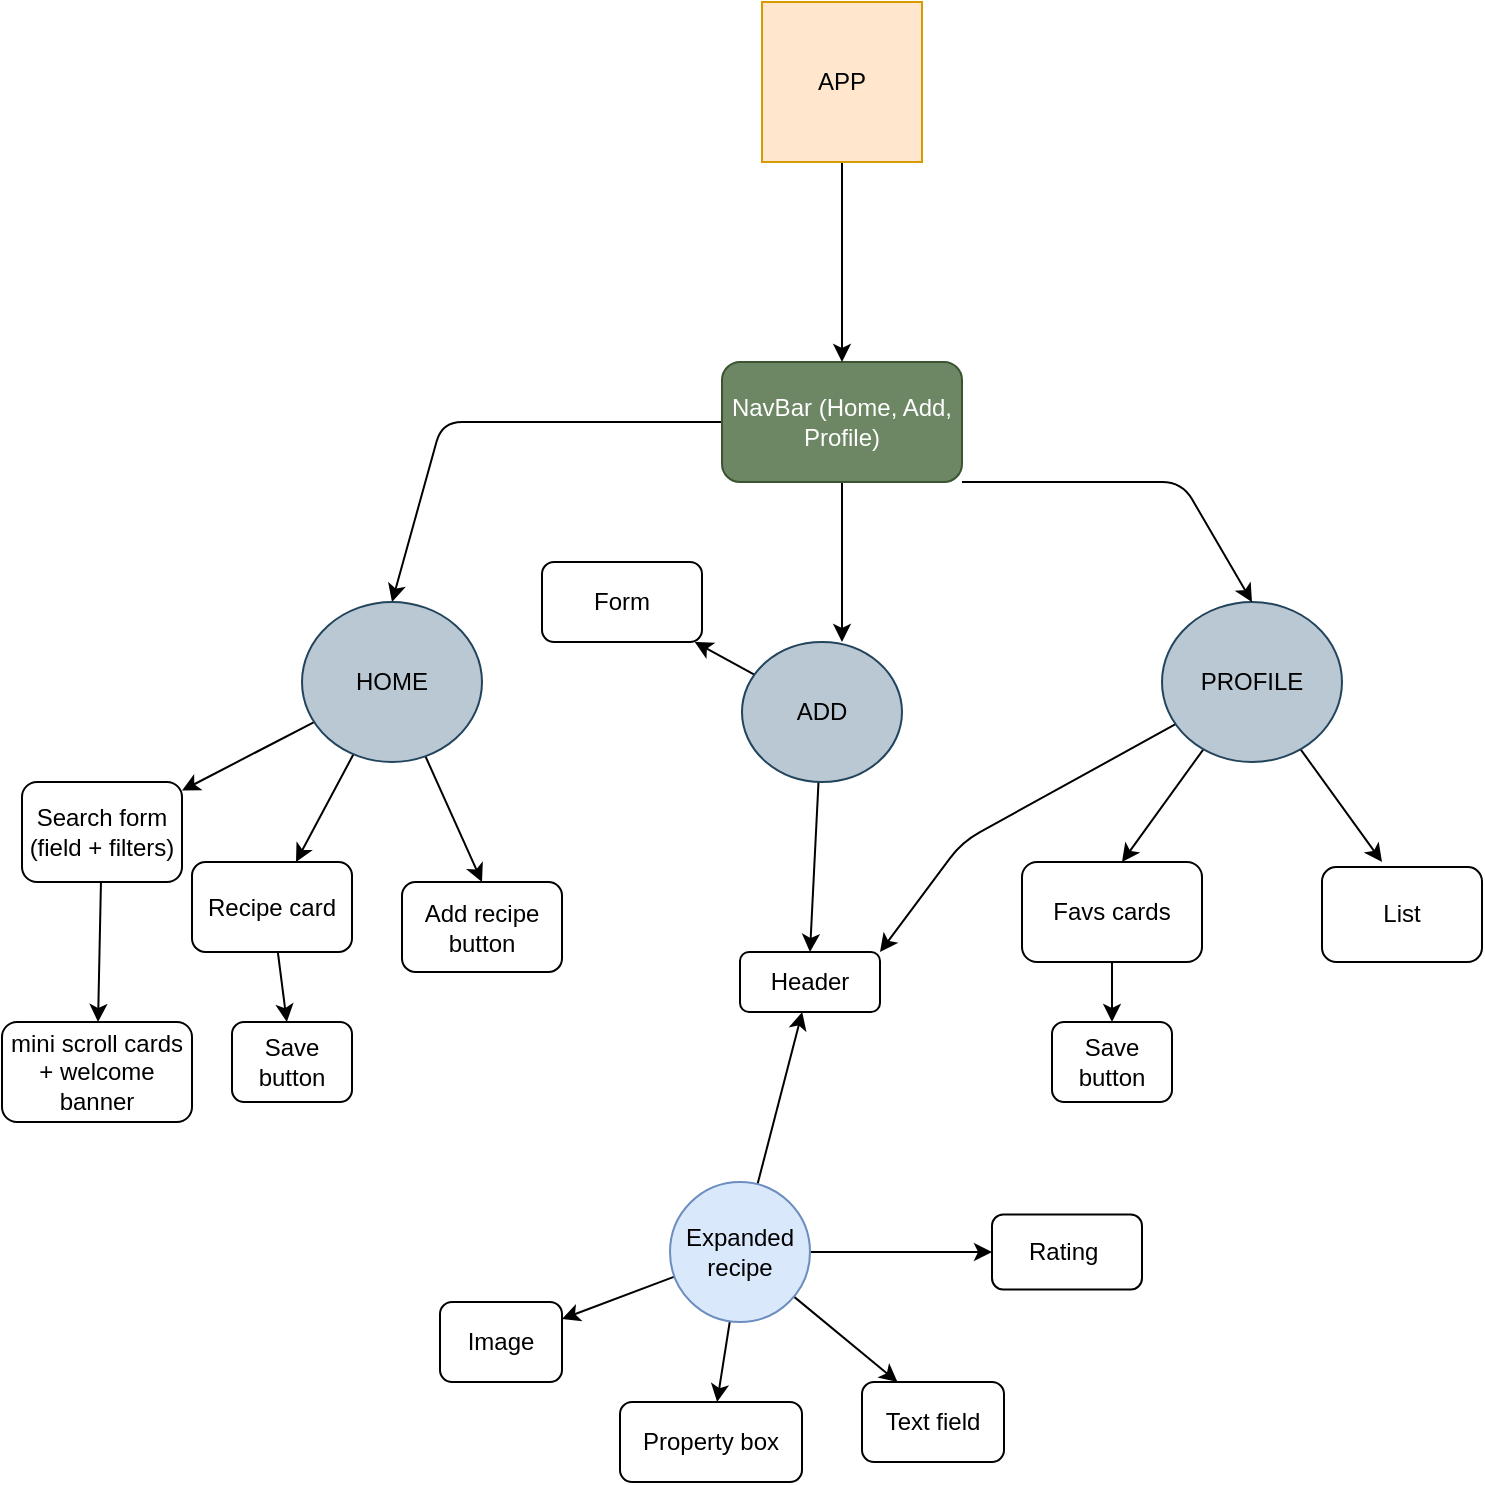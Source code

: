 <mxfile>
    <diagram id="9n9qyXFvGuZb9fjP0_V7" name="Page-1">
        <mxGraphModel dx="802" dy="1765" grid="1" gridSize="10" guides="1" tooltips="1" connect="1" arrows="1" fold="1" page="1" pageScale="1" pageWidth="827" pageHeight="1169" math="0" shadow="0">
            <root>
                <mxCell id="0"/>
                <mxCell id="1" parent="0"/>
                <mxCell id="3" style="edgeStyle=none;html=1;entryX=0.5;entryY=0;entryDx=0;entryDy=0;" edge="1" parent="1" source="2" target="8">
                    <mxGeometry relative="1" as="geometry">
                        <mxPoint x="310" y="260" as="targetPoint"/>
                        <Array as="points">
                            <mxPoint x="230" y="160"/>
                        </Array>
                    </mxGeometry>
                </mxCell>
                <mxCell id="7" style="edgeStyle=none;html=1;" edge="1" parent="1" source="2">
                    <mxGeometry relative="1" as="geometry">
                        <mxPoint x="430" y="270" as="targetPoint"/>
                    </mxGeometry>
                </mxCell>
                <mxCell id="2" value="NavBar (Home, Add, Profile)" style="rounded=1;whiteSpace=wrap;html=1;fillColor=#6d8764;strokeColor=#3A5431;fontColor=#ffffff;" vertex="1" parent="1">
                    <mxGeometry x="370" y="130" width="120" height="60" as="geometry"/>
                </mxCell>
                <mxCell id="6" style="edgeStyle=none;html=1;" edge="1" parent="1" source="5" target="2">
                    <mxGeometry relative="1" as="geometry"/>
                </mxCell>
                <mxCell id="5" value="&lt;font color=&quot;#000000&quot;&gt;APP&lt;/font&gt;" style="whiteSpace=wrap;html=1;aspect=fixed;fillColor=#ffe6cc;strokeColor=#d79b00;" vertex="1" parent="1">
                    <mxGeometry x="390" y="-50" width="80" height="80" as="geometry"/>
                </mxCell>
                <mxCell id="13" style="edgeStyle=none;html=1;" edge="1" parent="1" source="8" target="14">
                    <mxGeometry relative="1" as="geometry">
                        <mxPoint x="130" y="400" as="targetPoint"/>
                    </mxGeometry>
                </mxCell>
                <mxCell id="15" style="edgeStyle=none;html=1;" edge="1" parent="1" source="8" target="16">
                    <mxGeometry relative="1" as="geometry">
                        <mxPoint x="210" y="390" as="targetPoint"/>
                    </mxGeometry>
                </mxCell>
                <mxCell id="20" style="edgeStyle=none;html=1;entryX=0.5;entryY=0;entryDx=0;entryDy=0;" edge="1" parent="1" source="8" target="19">
                    <mxGeometry relative="1" as="geometry"/>
                </mxCell>
                <mxCell id="8" value="&lt;font color=&quot;#000000&quot;&gt;HOME&lt;/font&gt;" style="ellipse;whiteSpace=wrap;html=1;fillColor=#bac8d3;strokeColor=#23445d;" vertex="1" parent="1">
                    <mxGeometry x="160" y="250" width="90" height="80" as="geometry"/>
                </mxCell>
                <mxCell id="21" style="edgeStyle=none;html=1;" edge="1" parent="1" source="10" target="22">
                    <mxGeometry relative="1" as="geometry">
                        <mxPoint x="430" y="420" as="targetPoint"/>
                    </mxGeometry>
                </mxCell>
                <mxCell id="36" style="edgeStyle=none;html=1;entryX=0.5;entryY=0;entryDx=0;entryDy=0;" edge="1" parent="1" source="10" target="34">
                    <mxGeometry relative="1" as="geometry"/>
                </mxCell>
                <mxCell id="10" value="&lt;font color=&quot;#000000&quot;&gt;ADD&lt;/font&gt;" style="ellipse;whiteSpace=wrap;html=1;fillColor=#bac8d3;strokeColor=#23445d;" vertex="1" parent="1">
                    <mxGeometry x="380" y="270" width="80" height="70" as="geometry"/>
                </mxCell>
                <mxCell id="23" style="edgeStyle=none;html=1;" edge="1" parent="1" source="11">
                    <mxGeometry relative="1" as="geometry">
                        <mxPoint x="570" y="380" as="targetPoint"/>
                    </mxGeometry>
                </mxCell>
                <mxCell id="26" style="edgeStyle=none;html=1;" edge="1" parent="1" source="11">
                    <mxGeometry relative="1" as="geometry">
                        <mxPoint x="700" y="380" as="targetPoint"/>
                    </mxGeometry>
                </mxCell>
                <mxCell id="37" style="edgeStyle=none;html=1;entryX=1;entryY=0;entryDx=0;entryDy=0;" edge="1" parent="1" source="11" target="34">
                    <mxGeometry relative="1" as="geometry">
                        <Array as="points">
                            <mxPoint x="490" y="370"/>
                        </Array>
                    </mxGeometry>
                </mxCell>
                <mxCell id="11" value="&lt;font color=&quot;#000000&quot;&gt;PROFILE&lt;/font&gt;" style="ellipse;whiteSpace=wrap;html=1;fillColor=#bac8d3;strokeColor=#23445d;" vertex="1" parent="1">
                    <mxGeometry x="590" y="250" width="90" height="80" as="geometry"/>
                </mxCell>
                <mxCell id="12" style="edgeStyle=none;html=1;entryX=0.5;entryY=0;entryDx=0;entryDy=0;" edge="1" parent="1" target="11">
                    <mxGeometry relative="1" as="geometry">
                        <mxPoint x="630" y="295.45" as="targetPoint"/>
                        <mxPoint x="490" y="189.995" as="sourcePoint"/>
                        <Array as="points">
                            <mxPoint x="600" y="190"/>
                        </Array>
                    </mxGeometry>
                </mxCell>
                <mxCell id="17" style="edgeStyle=none;html=1;" edge="1" parent="1" source="14" target="18">
                    <mxGeometry relative="1" as="geometry">
                        <mxPoint x="70" y="480" as="targetPoint"/>
                    </mxGeometry>
                </mxCell>
                <mxCell id="14" value="Search form (field + filters)" style="rounded=1;whiteSpace=wrap;html=1;" vertex="1" parent="1">
                    <mxGeometry x="20" y="340" width="80" height="50" as="geometry"/>
                </mxCell>
                <mxCell id="27" style="edgeStyle=none;html=1;" edge="1" parent="1" source="16" target="28">
                    <mxGeometry relative="1" as="geometry">
                        <mxPoint x="160" y="470" as="targetPoint"/>
                    </mxGeometry>
                </mxCell>
                <mxCell id="16" value="Recipe card" style="rounded=1;whiteSpace=wrap;html=1;" vertex="1" parent="1">
                    <mxGeometry x="105" y="380" width="80" height="45" as="geometry"/>
                </mxCell>
                <mxCell id="18" value="mini scroll cards + welcome banner" style="rounded=1;whiteSpace=wrap;html=1;" vertex="1" parent="1">
                    <mxGeometry x="10" y="460" width="95" height="50" as="geometry"/>
                </mxCell>
                <mxCell id="19" value="Add recipe button" style="rounded=1;whiteSpace=wrap;html=1;" vertex="1" parent="1">
                    <mxGeometry x="210" y="390" width="80" height="45" as="geometry"/>
                </mxCell>
                <mxCell id="22" value="Form" style="rounded=1;whiteSpace=wrap;html=1;" vertex="1" parent="1">
                    <mxGeometry x="280" y="230" width="80" height="40" as="geometry"/>
                </mxCell>
                <mxCell id="30" style="edgeStyle=none;html=1;entryX=0.5;entryY=0;entryDx=0;entryDy=0;" edge="1" parent="1" source="24" target="29">
                    <mxGeometry relative="1" as="geometry"/>
                </mxCell>
                <mxCell id="24" value="Favs cards" style="rounded=1;whiteSpace=wrap;html=1;" vertex="1" parent="1">
                    <mxGeometry x="520" y="380" width="90" height="50" as="geometry"/>
                </mxCell>
                <mxCell id="25" value="List" style="rounded=1;whiteSpace=wrap;html=1;" vertex="1" parent="1">
                    <mxGeometry x="670" y="382.5" width="80" height="47.5" as="geometry"/>
                </mxCell>
                <mxCell id="28" value="Save button" style="rounded=1;whiteSpace=wrap;html=1;" vertex="1" parent="1">
                    <mxGeometry x="125" y="460" width="60" height="40" as="geometry"/>
                </mxCell>
                <mxCell id="29" value="Save button" style="rounded=1;whiteSpace=wrap;html=1;" vertex="1" parent="1">
                    <mxGeometry x="535" y="460" width="60" height="40" as="geometry"/>
                </mxCell>
                <mxCell id="32" style="edgeStyle=none;html=1;" edge="1" parent="1" source="31" target="33">
                    <mxGeometry relative="1" as="geometry">
                        <mxPoint x="409" y="650" as="targetPoint"/>
                    </mxGeometry>
                </mxCell>
                <mxCell id="39" value="" style="edgeStyle=none;html=1;" edge="1" parent="1" source="31" target="34">
                    <mxGeometry relative="1" as="geometry"/>
                </mxCell>
                <mxCell id="40" style="edgeStyle=none;html=1;" edge="1" parent="1" source="31" target="41">
                    <mxGeometry relative="1" as="geometry">
                        <mxPoint x="379" y="650" as="targetPoint"/>
                    </mxGeometry>
                </mxCell>
                <mxCell id="43" style="edgeStyle=none;html=1;entryX=0.25;entryY=0;entryDx=0;entryDy=0;" edge="1" parent="1" source="31" target="42">
                    <mxGeometry relative="1" as="geometry">
                        <mxPoint x="460" y="610" as="targetPoint"/>
                    </mxGeometry>
                </mxCell>
                <mxCell id="44" style="edgeStyle=none;html=1;" edge="1" parent="1" source="31" target="45">
                    <mxGeometry relative="1" as="geometry">
                        <mxPoint x="500" y="575" as="targetPoint"/>
                    </mxGeometry>
                </mxCell>
                <mxCell id="31" value="&lt;font color=&quot;#000000&quot;&gt;Expanded recipe&lt;/font&gt;" style="ellipse;whiteSpace=wrap;html=1;aspect=fixed;fillColor=#dae8fc;strokeColor=#6c8ebf;" vertex="1" parent="1">
                    <mxGeometry x="344" y="540" width="70" height="70" as="geometry"/>
                </mxCell>
                <mxCell id="33" value="Image" style="rounded=1;whiteSpace=wrap;html=1;" vertex="1" parent="1">
                    <mxGeometry x="229" y="600" width="61" height="40" as="geometry"/>
                </mxCell>
                <mxCell id="34" value="Header" style="rounded=1;whiteSpace=wrap;html=1;" vertex="1" parent="1">
                    <mxGeometry x="379" y="425" width="70" height="30" as="geometry"/>
                </mxCell>
                <mxCell id="41" value="Property box" style="rounded=1;whiteSpace=wrap;html=1;" vertex="1" parent="1">
                    <mxGeometry x="319" y="650" width="91" height="40" as="geometry"/>
                </mxCell>
                <mxCell id="42" value="Text field" style="rounded=1;whiteSpace=wrap;html=1;" vertex="1" parent="1">
                    <mxGeometry x="440" y="640" width="71" height="40" as="geometry"/>
                </mxCell>
                <mxCell id="45" value="Rating&amp;nbsp;" style="rounded=1;whiteSpace=wrap;html=1;" vertex="1" parent="1">
                    <mxGeometry x="505" y="556.25" width="75" height="37.5" as="geometry"/>
                </mxCell>
            </root>
        </mxGraphModel>
    </diagram>
</mxfile>